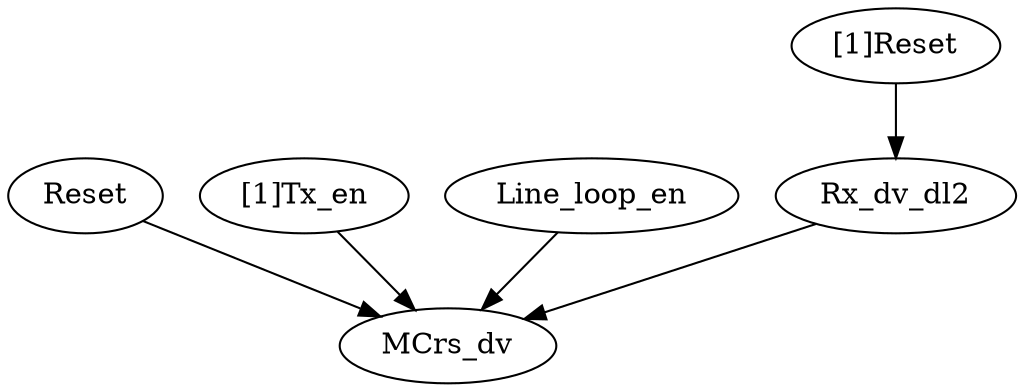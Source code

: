 strict digraph "" {
	Reset	 [complexity=1,
		importance=0.228778574029,
		rank=0.228778574029];
	MCrs_dv	 [complexity=0,
		importance=0.0513392764897,
		rank=0.0];
	Reset -> MCrs_dv;
	"[1]Tx_en"	 [complexity=2,
		importance=0.0788861662704,
		rank=0.0394430831352];
	"[1]Tx_en" -> MCrs_dv;
	Line_loop_en	 [complexity=1,
		importance=0.177439297539,
		rank=0.177439297539];
	Line_loop_en -> MCrs_dv;
	"[1]Reset"	 [complexity=2,
		importance=0.285722144786,
		rank=0.142861072393];
	Rx_dv_dl2	 [complexity=1,
		importance=0.131150338358,
		rank=0.131150338358];
	"[1]Reset" -> Rx_dv_dl2;
	Rx_dv_dl2 -> MCrs_dv;
}
